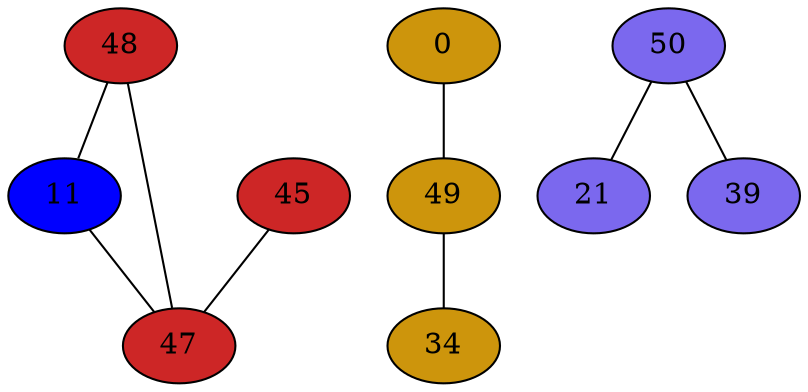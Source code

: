 strict graph {
48[label="48" style=filled fillcolor="firebrick3"];
48 -- 11
48 -- 47
0[label="0" style=filled fillcolor="darkgoldenrod3"];
0 -- 49
49[label="49" style=filled fillcolor="darkgoldenrod3"];
49 -- 0
49 -- 34
34[label="34" style=filled fillcolor="darkgoldenrod3"];
34 -- 49
50[label="50" style=filled fillcolor="mediumslateblue"];
50 -- 21
50 -- 39
21[label="21" style=filled fillcolor="mediumslateblue"];
21 -- 50
39[label="39" style=filled fillcolor="mediumslateblue"];
39 -- 50
11[label="11" style=filled fillcolor="blue1"];
11 -- 48
11 -- 47
45[label="45" style=filled fillcolor="firebrick3"];
45 -- 47
47[label="47" style=filled fillcolor="firebrick3"];
47 -- 48
47 -- 11
47 -- 45
}